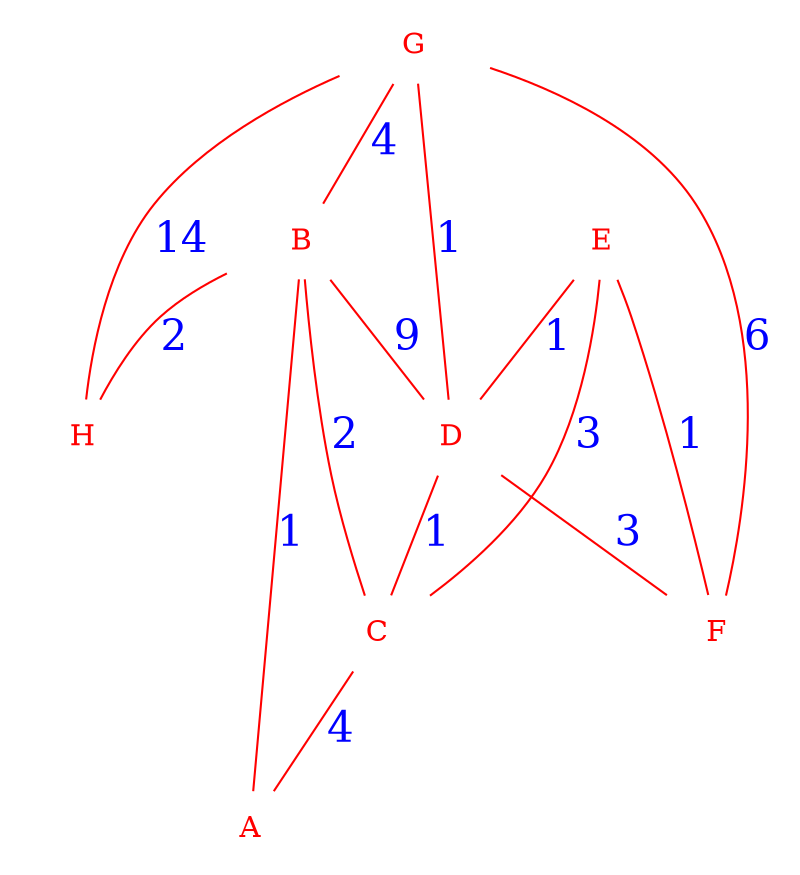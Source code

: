 graph {
node [image="icon_router.png" fontcolor=red fixed_size=true width="1" weight="1"  shape="none"];
edge [fontsize="20pt" color="red"];

B--H [label="2" fontcolor="blue"];
B--C [label="2" fontcolor="blue"];
B--D [label="9" fontcolor="blue"];
B--A [label="1" fontcolor="blue"];
C--A [label="4" fontcolor="blue"];
E--C [label="3" fontcolor="blue"];
D--C [label="1" fontcolor="blue"];
E--D [label="1" fontcolor="blue"];
E--F [label="1" fontcolor="blue"];
G--F [label="6" fontcolor="blue"];
G--D [label="1" fontcolor="blue"];
D--F [label="3" fontcolor="blue"];
G--H [label="14" fontcolor="blue"];
G--B [label="4" fontcolor="blue"];

F [pos="1,2.5!"];
G [pos="1.5,6!"];
H [pos="4,8!"];
D [pos="4,4!"];
E [pos="4.5,1!"];
B [pos="7,8!"];
C [pos="7,4!"];
A [pos="10,5.5!"];
}
